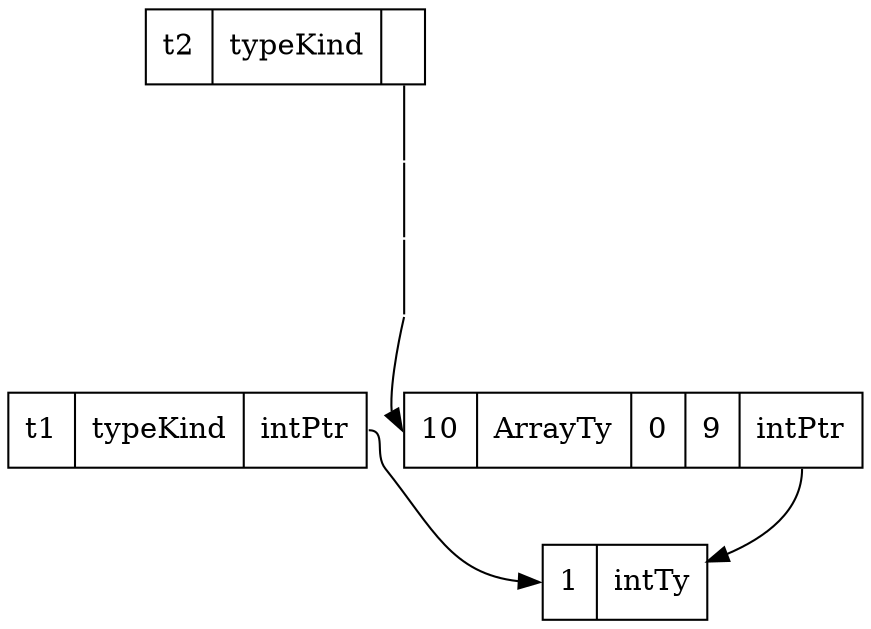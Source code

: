 digraph G {
   node [shape = record];
   /* The "Ports" are shown in square brackets */
   t1 [ label ="<1> t1 | <2> typeKind | <3> intPtr", pos="0,0!"];
   t2 [ label ="<1> t2 | <2> typeKind | <3>", pos="2,2!"];
   intTy [ label ="<1> 1 | <2> intTy", pos="2,0!"];
   ArrayTy [label = "<1> 10 | <2> ArrayTy | <3> 0 | <4> 9 | <5> intPtr", pos="2,1!"];

   node1 [label = "", style=invis, fixedsize=true, shape=circle, width=0.01, height=0.01, pos="2.65,1.5!"];

   node2 [label = "", style=invis, fixedsize=true, shape=circle, width=0.01, height=0.01, pos="-0.5,1.5!"];

   node3 [label = "", style=invis, fixedsize=true, shape=circle, width=0.01, height=0.01, pos="-0.5,1!"];

   t1:e -> intTy:w;
   t2:3:s -> node1:n[arrowhead=none];
   node1 -> node2[arrowhead=none];
   node2 -> node3[arrowhead=none];
   node3 -> ArrayTy:w;
   ArrayTy:5 -> intTy;
}
